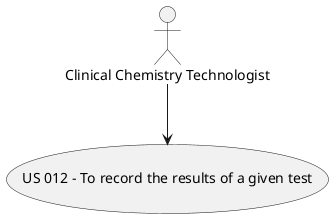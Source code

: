 @startuml
usecase "US 012 - To record the results of a given test" as UC12
actor cct as "Clinical Chemistry Technologist"

cct --> (UC12)
@enduml